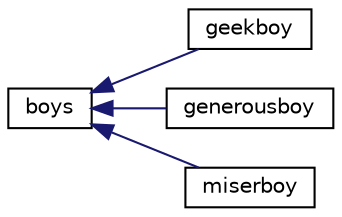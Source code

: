 digraph "Graphical Class Hierarchy"
{
  edge [fontname="Helvetica",fontsize="10",labelfontname="Helvetica",labelfontsize="10"];
  node [fontname="Helvetica",fontsize="10",shape=record];
  rankdir="LR";
  Node1 [label="boys",height=0.2,width=0.4,color="black", fillcolor="white", style="filled",URL="$classboys.html"];
  Node1 -> Node2 [dir="back",color="midnightblue",fontsize="10",style="solid",fontname="Helvetica"];
  Node2 [label="geekboy",height=0.2,width=0.4,color="black", fillcolor="white", style="filled",URL="$classgeekboy.html"];
  Node1 -> Node3 [dir="back",color="midnightblue",fontsize="10",style="solid",fontname="Helvetica"];
  Node3 [label="generousboy",height=0.2,width=0.4,color="black", fillcolor="white", style="filled",URL="$classgenerousboy.html"];
  Node1 -> Node4 [dir="back",color="midnightblue",fontsize="10",style="solid",fontname="Helvetica"];
  Node4 [label="miserboy",height=0.2,width=0.4,color="black", fillcolor="white", style="filled",URL="$classmiserboy.html"];
}

